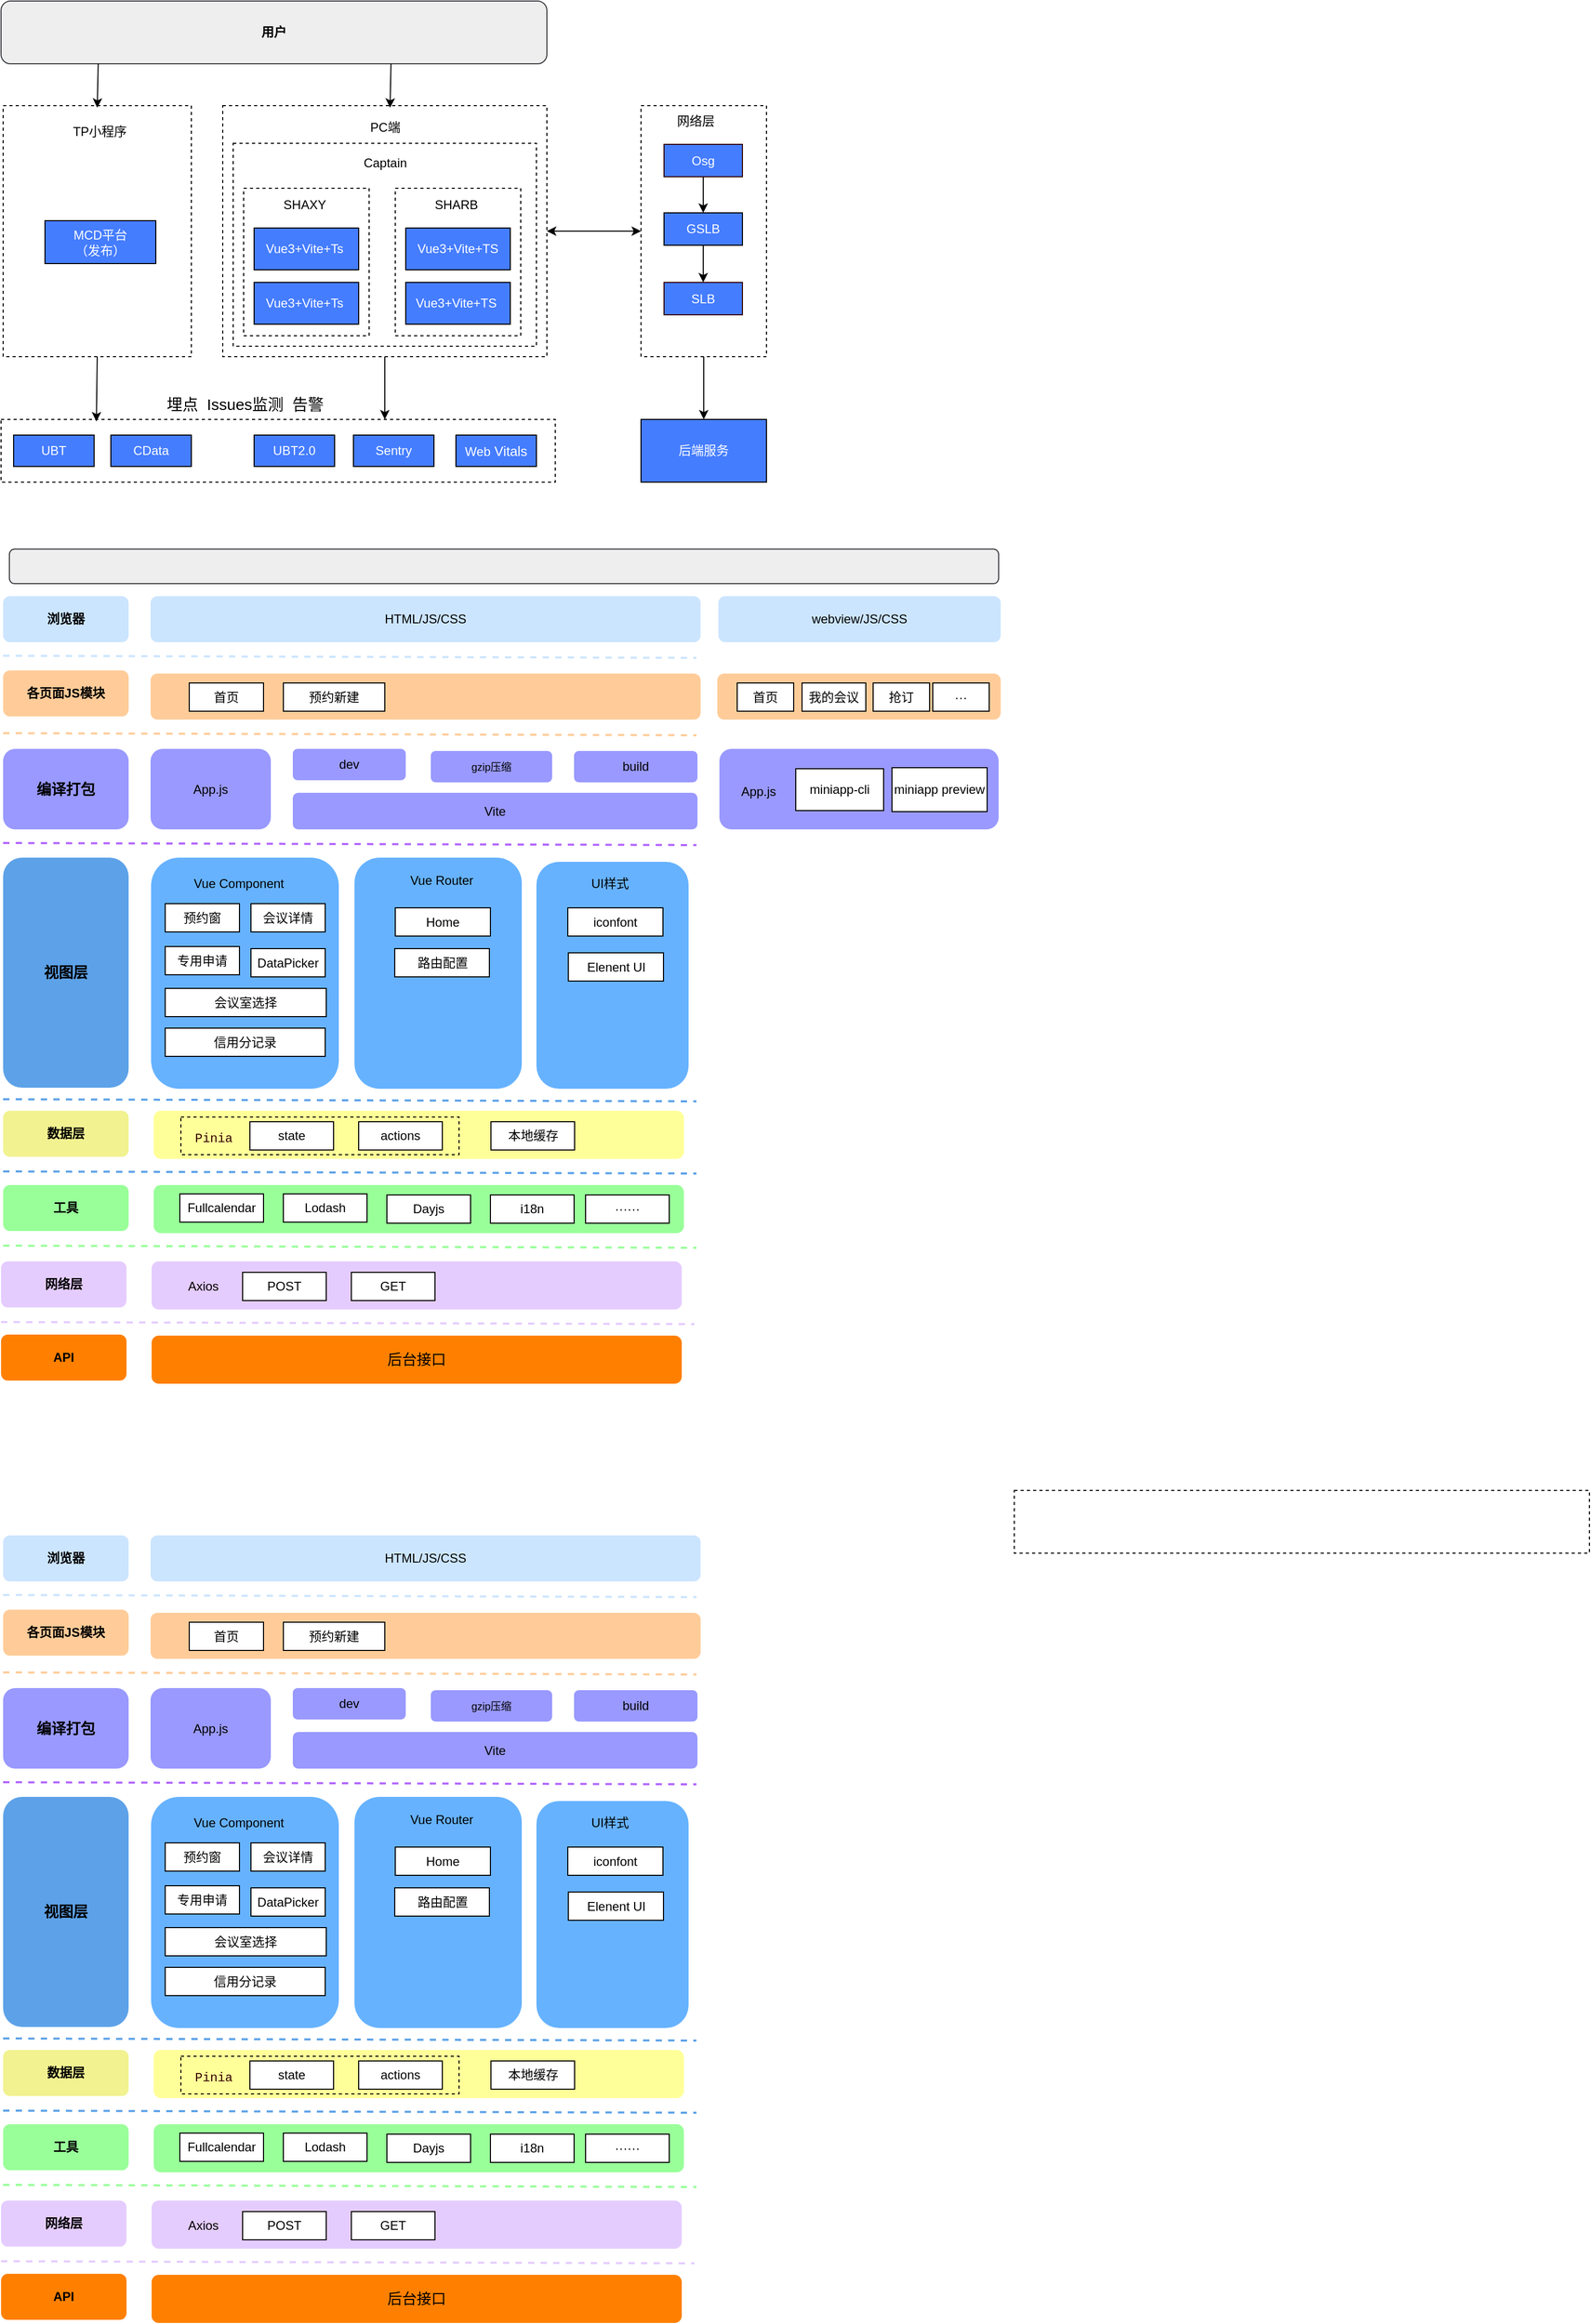<mxfile version="21.3.0" type="github">
  <diagram name="第 1 页" id="gq8h_cBBCiNNF4cJcSeH">
    <mxGraphModel dx="1434" dy="764" grid="0" gridSize="10" guides="1" tooltips="1" connect="1" arrows="1" fold="1" page="0" pageScale="1" pageWidth="827" pageHeight="1169" math="0" shadow="0">
      <root>
        <mxCell id="0" />
        <mxCell id="1" parent="0" />
        <mxCell id="OmRrMjrnmRp5qa38ffQs-14" value="" style="rounded=1;whiteSpace=wrap;html=1;fillColor=#E5CCFF;strokeColor=none;fontStyle=1;fontSize=14;" vertex="1" parent="1">
          <mxGeometry x="225" y="1271" width="507" height="46" as="geometry" />
        </mxCell>
        <mxCell id="z_tKccCH5HloPEAsQqPN-89" value="" style="rounded=1;whiteSpace=wrap;html=1;fillColor=#FFFF99;strokeColor=none;fontStyle=1;fontSize=14;" parent="1" vertex="1">
          <mxGeometry x="227" y="1127" width="507" height="46" as="geometry" />
        </mxCell>
        <mxCell id="OmRrMjrnmRp5qa38ffQs-22" value="" style="rounded=0;whiteSpace=wrap;html=1;fillColor=none;dashed=1;" vertex="1" parent="1">
          <mxGeometry x="253" y="1133" width="266" height="36" as="geometry" />
        </mxCell>
        <mxCell id="z_tKccCH5HloPEAsQqPN-5" value="" style="rounded=0;whiteSpace=wrap;html=1;dashed=1;fillColor=none;" parent="1" vertex="1">
          <mxGeometry x="83" y="166" width="180" height="240" as="geometry" />
        </mxCell>
        <mxCell id="z_tKccCH5HloPEAsQqPN-4" value="&lt;font color=&quot;#ffffff&quot;&gt;MCD平台&lt;br&gt;（发布）&lt;br&gt;&lt;/font&gt;" style="rounded=0;whiteSpace=wrap;html=1;fillColor=#457DFF;" parent="1" vertex="1">
          <mxGeometry x="123" y="276" width="106" height="41" as="geometry" />
        </mxCell>
        <mxCell id="z_tKccCH5HloPEAsQqPN-6" value="TP小程序" style="text;html=1;align=center;verticalAlign=middle;resizable=0;points=[];autosize=1;strokeColor=none;fillColor=none;" parent="1" vertex="1">
          <mxGeometry x="134.5" y="176" width="80" height="30" as="geometry" />
        </mxCell>
        <mxCell id="z_tKccCH5HloPEAsQqPN-7" value="" style="rounded=0;whiteSpace=wrap;html=1;dashed=1;fillColor=none;" parent="1" vertex="1">
          <mxGeometry x="293" y="166" width="310" height="240" as="geometry" />
        </mxCell>
        <mxCell id="z_tKccCH5HloPEAsQqPN-9" value="PC端" style="text;html=1;align=center;verticalAlign=middle;resizable=0;points=[];autosize=1;strokeColor=none;fillColor=none;" parent="1" vertex="1">
          <mxGeometry x="418" y="172" width="60" height="30" as="geometry" />
        </mxCell>
        <mxCell id="z_tKccCH5HloPEAsQqPN-10" value="" style="rounded=0;whiteSpace=wrap;html=1;fillColor=none;dashed=1;" parent="1" vertex="1">
          <mxGeometry x="303" y="202" width="290" height="194" as="geometry" />
        </mxCell>
        <mxCell id="z_tKccCH5HloPEAsQqPN-11" value="Captain" style="text;html=1;align=center;verticalAlign=middle;resizable=0;points=[];autosize=1;strokeColor=none;fillColor=none;" parent="1" vertex="1">
          <mxGeometry x="413" y="206" width="70" height="30" as="geometry" />
        </mxCell>
        <mxCell id="z_tKccCH5HloPEAsQqPN-12" value="" style="whiteSpace=wrap;html=1;dashed=1;fillColor=none;" parent="1" vertex="1">
          <mxGeometry x="313" y="245" width="120" height="141" as="geometry" />
        </mxCell>
        <mxCell id="z_tKccCH5HloPEAsQqPN-13" value="SHAXY" style="text;html=1;align=center;verticalAlign=middle;resizable=0;points=[];autosize=1;strokeColor=none;fillColor=none;" parent="1" vertex="1">
          <mxGeometry x="336" y="246" width="70" height="30" as="geometry" />
        </mxCell>
        <mxCell id="z_tKccCH5HloPEAsQqPN-15" value="&lt;font color=&quot;#ffffff&quot;&gt;Vue3+Vite+Ts&amp;nbsp;&lt;/font&gt;" style="rounded=0;whiteSpace=wrap;html=1;fillColor=#457DFF;" parent="1" vertex="1">
          <mxGeometry x="323" y="283" width="100" height="40" as="geometry" />
        </mxCell>
        <mxCell id="z_tKccCH5HloPEAsQqPN-16" value="&lt;font color=&quot;#ffffff&quot;&gt;Vue3+Vite+Ts&amp;nbsp;&lt;/font&gt;" style="rounded=0;whiteSpace=wrap;html=1;fillColor=#457DFF;" parent="1" vertex="1">
          <mxGeometry x="323" y="335" width="100" height="40" as="geometry" />
        </mxCell>
        <mxCell id="z_tKccCH5HloPEAsQqPN-17" value="" style="whiteSpace=wrap;html=1;dashed=1;fillColor=none;" parent="1" vertex="1">
          <mxGeometry x="458" y="245" width="120" height="141" as="geometry" />
        </mxCell>
        <mxCell id="z_tKccCH5HloPEAsQqPN-18" value="SHARB" style="text;html=1;align=center;verticalAlign=middle;resizable=0;points=[];autosize=1;strokeColor=none;fillColor=none;" parent="1" vertex="1">
          <mxGeometry x="481" y="246" width="70" height="30" as="geometry" />
        </mxCell>
        <mxCell id="z_tKccCH5HloPEAsQqPN-19" value="&lt;font color=&quot;#ffffff&quot;&gt;Vue3+Vite+TS&lt;/font&gt;" style="rounded=0;whiteSpace=wrap;html=1;fillColor=#457DFF;" parent="1" vertex="1">
          <mxGeometry x="468" y="283" width="100" height="40" as="geometry" />
        </mxCell>
        <mxCell id="z_tKccCH5HloPEAsQqPN-20" value="&lt;font color=&quot;#ffffff&quot;&gt;Vue3+Vite+TS&amp;nbsp;&lt;/font&gt;" style="rounded=0;whiteSpace=wrap;html=1;fillColor=#457DFF;" parent="1" vertex="1">
          <mxGeometry x="468" y="335" width="100" height="40" as="geometry" />
        </mxCell>
        <mxCell id="z_tKccCH5HloPEAsQqPN-25" value="" style="rounded=0;whiteSpace=wrap;html=1;dashed=1;" parent="1" vertex="1">
          <mxGeometry x="1050" y="1490" width="550" height="60" as="geometry" />
        </mxCell>
        <mxCell id="z_tKccCH5HloPEAsQqPN-26" value="" style="endArrow=classic;html=1;rounded=0;exitX=0.5;exitY=1;exitDx=0;exitDy=0;entryX=0.172;entryY=0.033;entryDx=0;entryDy=0;entryPerimeter=0;" parent="1" source="z_tKccCH5HloPEAsQqPN-5" target="z_tKccCH5HloPEAsQqPN-27" edge="1">
          <mxGeometry width="50" height="50" relative="1" as="geometry">
            <mxPoint x="283" y="276" as="sourcePoint" />
            <mxPoint x="143" y="486" as="targetPoint" />
          </mxGeometry>
        </mxCell>
        <mxCell id="z_tKccCH5HloPEAsQqPN-27" value="" style="rounded=0;whiteSpace=wrap;html=1;fillColor=none;dashed=1;" parent="1" vertex="1">
          <mxGeometry x="81" y="466" width="530" height="60" as="geometry" />
        </mxCell>
        <mxCell id="z_tKccCH5HloPEAsQqPN-28" value="" style="endArrow=classic;html=1;rounded=0;exitX=0.5;exitY=1;exitDx=0;exitDy=0;" parent="1" source="z_tKccCH5HloPEAsQqPN-7" target="z_tKccCH5HloPEAsQqPN-27" edge="1">
          <mxGeometry width="50" height="50" relative="1" as="geometry">
            <mxPoint x="143" y="336" as="sourcePoint" />
            <mxPoint x="144" y="466" as="targetPoint" />
            <Array as="points">
              <mxPoint x="448" y="466" />
            </Array>
          </mxGeometry>
        </mxCell>
        <mxCell id="z_tKccCH5HloPEAsQqPN-29" value="埋点&amp;nbsp; Issues监测&amp;nbsp; 告警" style="text;html=1;align=center;verticalAlign=middle;resizable=0;points=[];autosize=1;strokeColor=none;fillColor=none;fontSize=15;" parent="1" vertex="1">
          <mxGeometry x="229" y="436" width="170" height="30" as="geometry" />
        </mxCell>
        <mxCell id="z_tKccCH5HloPEAsQqPN-30" value="UBT" style="rounded=0;whiteSpace=wrap;html=1;fillColor=#457DFF;fontColor=#FFFFFF;" parent="1" vertex="1">
          <mxGeometry x="93" y="481" width="77" height="30" as="geometry" />
        </mxCell>
        <mxCell id="z_tKccCH5HloPEAsQqPN-31" value="CData" style="rounded=0;whiteSpace=wrap;html=1;fillColor=#457DFF;fontColor=#FFFFFF;" parent="1" vertex="1">
          <mxGeometry x="186" y="481" width="77" height="30" as="geometry" />
        </mxCell>
        <mxCell id="z_tKccCH5HloPEAsQqPN-32" value="UBT2.0" style="rounded=0;whiteSpace=wrap;html=1;fillColor=#457DFF;fontColor=#FFFFFF;" parent="1" vertex="1">
          <mxGeometry x="323" y="481" width="77" height="30" as="geometry" />
        </mxCell>
        <mxCell id="z_tKccCH5HloPEAsQqPN-33" value="Sentry" style="rounded=0;whiteSpace=wrap;html=1;fillColor=#457DFF;fontColor=#FFFFFF;" parent="1" vertex="1">
          <mxGeometry x="418" y="481" width="77" height="30" as="geometry" />
        </mxCell>
        <mxCell id="z_tKccCH5HloPEAsQqPN-34" value="Web&lt;span style=&quot;font-family: Arial, sans-serif; font-size: 13px; text-align: start;&quot;&gt;&amp;nbsp;Vitals&lt;/span&gt;" style="rounded=0;whiteSpace=wrap;html=1;fillColor=#457DFF;fontColor=#FFFFFF;" parent="1" vertex="1">
          <mxGeometry x="516" y="481" width="77" height="30" as="geometry" />
        </mxCell>
        <mxCell id="z_tKccCH5HloPEAsQqPN-48" value="" style="edgeStyle=orthogonalEdgeStyle;rounded=0;orthogonalLoop=1;jettySize=auto;html=1;" parent="1" source="z_tKccCH5HloPEAsQqPN-35" target="z_tKccCH5HloPEAsQqPN-47" edge="1">
          <mxGeometry relative="1" as="geometry" />
        </mxCell>
        <mxCell id="z_tKccCH5HloPEAsQqPN-35" value="" style="rounded=0;whiteSpace=wrap;html=1;dashed=1;fillColor=none;" parent="1" vertex="1">
          <mxGeometry x="693" y="166" width="120" height="240" as="geometry" />
        </mxCell>
        <mxCell id="z_tKccCH5HloPEAsQqPN-36" value="网络层" style="text;html=1;align=center;verticalAlign=middle;resizable=0;points=[];autosize=1;strokeColor=none;fillColor=none;" parent="1" vertex="1">
          <mxGeometry x="710" y="166" width="70" height="30" as="geometry" />
        </mxCell>
        <mxCell id="z_tKccCH5HloPEAsQqPN-40" value="" style="edgeStyle=orthogonalEdgeStyle;rounded=0;orthogonalLoop=1;jettySize=auto;html=1;" parent="1" source="z_tKccCH5HloPEAsQqPN-38" target="z_tKccCH5HloPEAsQqPN-39" edge="1">
          <mxGeometry relative="1" as="geometry" />
        </mxCell>
        <mxCell id="z_tKccCH5HloPEAsQqPN-38" value="&lt;font color=&quot;#ffffff&quot;&gt;Osg&lt;/font&gt;" style="rounded=0;whiteSpace=wrap;html=1;strokeColor=#330000;fillColor=#457DFF;" parent="1" vertex="1">
          <mxGeometry x="715" y="203" width="75" height="31" as="geometry" />
        </mxCell>
        <mxCell id="z_tKccCH5HloPEAsQqPN-42" value="" style="edgeStyle=orthogonalEdgeStyle;rounded=0;orthogonalLoop=1;jettySize=auto;html=1;" parent="1" source="z_tKccCH5HloPEAsQqPN-39" target="z_tKccCH5HloPEAsQqPN-41" edge="1">
          <mxGeometry relative="1" as="geometry" />
        </mxCell>
        <mxCell id="z_tKccCH5HloPEAsQqPN-39" value="&lt;font color=&quot;#ffffff&quot;&gt;GSLB&lt;/font&gt;" style="whiteSpace=wrap;html=1;rounded=0;fillColor=#457DFF;" parent="1" vertex="1">
          <mxGeometry x="715" y="268.5" width="75" height="31" as="geometry" />
        </mxCell>
        <mxCell id="z_tKccCH5HloPEAsQqPN-41" value="SLB" style="whiteSpace=wrap;html=1;rounded=0;fillColor=#457DFF;strokeColor=#330000;fontColor=#FFFFFF;" parent="1" vertex="1">
          <mxGeometry x="715" y="335" width="75" height="31" as="geometry" />
        </mxCell>
        <mxCell id="z_tKccCH5HloPEAsQqPN-46" value="" style="endArrow=classic;startArrow=classic;html=1;rounded=0;entryX=0;entryY=0.5;entryDx=0;entryDy=0;exitX=1;exitY=0.5;exitDx=0;exitDy=0;" parent="1" source="z_tKccCH5HloPEAsQqPN-7" target="z_tKccCH5HloPEAsQqPN-35" edge="1">
          <mxGeometry width="50" height="50" relative="1" as="geometry">
            <mxPoint x="643" y="276" as="sourcePoint" />
            <mxPoint x="693" y="226" as="targetPoint" />
          </mxGeometry>
        </mxCell>
        <mxCell id="z_tKccCH5HloPEAsQqPN-47" value="&lt;font color=&quot;#ffffff&quot;&gt;后端服务&lt;/font&gt;" style="rounded=0;whiteSpace=wrap;html=1;fillColor=#457DFF;" parent="1" vertex="1">
          <mxGeometry x="693" y="466" width="120" height="60" as="geometry" />
        </mxCell>
        <mxCell id="z_tKccCH5HloPEAsQqPN-49" value="&lt;b&gt;用户&lt;/b&gt;" style="rounded=1;whiteSpace=wrap;html=1;fillColor=#eeeeee;strokeColor=#36393d;" parent="1" vertex="1">
          <mxGeometry x="81" y="66" width="522" height="60" as="geometry" />
        </mxCell>
        <mxCell id="z_tKccCH5HloPEAsQqPN-50" value="" style="endArrow=classic;html=1;rounded=0;entryX=0.5;entryY=0;entryDx=0;entryDy=0;exitX=0.178;exitY=0.967;exitDx=0;exitDy=0;exitPerimeter=0;" parent="1" edge="1">
          <mxGeometry width="50" height="50" relative="1" as="geometry">
            <mxPoint x="173.916" y="126.02" as="sourcePoint" />
            <mxPoint x="173" y="168" as="targetPoint" />
          </mxGeometry>
        </mxCell>
        <mxCell id="z_tKccCH5HloPEAsQqPN-52" value="" style="endArrow=classic;html=1;rounded=0;entryX=0.5;entryY=0;entryDx=0;entryDy=0;exitX=0.178;exitY=0.967;exitDx=0;exitDy=0;exitPerimeter=0;" parent="1" edge="1">
          <mxGeometry width="50" height="50" relative="1" as="geometry">
            <mxPoint x="453.916" y="126.02" as="sourcePoint" />
            <mxPoint x="453" y="168" as="targetPoint" />
          </mxGeometry>
        </mxCell>
        <mxCell id="z_tKccCH5HloPEAsQqPN-53" value="浏览器" style="rounded=1;whiteSpace=wrap;html=1;fillColor=#cce5ff;strokeColor=none;fontStyle=1" parent="1" vertex="1">
          <mxGeometry x="83" y="635" width="120" height="44" as="geometry" />
        </mxCell>
        <mxCell id="z_tKccCH5HloPEAsQqPN-54" value="HTML/JS/CSS" style="rounded=1;whiteSpace=wrap;html=1;fillColor=#cce5ff;strokeColor=none;" parent="1" vertex="1">
          <mxGeometry x="224" y="635" width="526" height="44" as="geometry" />
        </mxCell>
        <mxCell id="z_tKccCH5HloPEAsQqPN-55" value="" style="endArrow=none;dashed=1;html=1;rounded=0;fillColor=#cce5ff;strokeColor=#cce5ff;strokeWidth=2;" parent="1" edge="1">
          <mxGeometry width="50" height="50" relative="1" as="geometry">
            <mxPoint x="83" y="692" as="sourcePoint" />
            <mxPoint x="746" y="694" as="targetPoint" />
          </mxGeometry>
        </mxCell>
        <mxCell id="z_tKccCH5HloPEAsQqPN-57" value="各页面JS模块" style="rounded=1;whiteSpace=wrap;html=1;fillColor=#ffcc99;strokeColor=none;fontStyle=1" parent="1" vertex="1">
          <mxGeometry x="83" y="706" width="120" height="44" as="geometry" />
        </mxCell>
        <mxCell id="z_tKccCH5HloPEAsQqPN-58" value="" style="rounded=1;whiteSpace=wrap;html=1;fillColor=#ffcc99;strokeColor=none;" parent="1" vertex="1">
          <mxGeometry x="224" y="709" width="526" height="44" as="geometry" />
        </mxCell>
        <mxCell id="z_tKccCH5HloPEAsQqPN-59" value="首页" style="rounded=0;whiteSpace=wrap;html=1;" parent="1" vertex="1">
          <mxGeometry x="261" y="718" width="71" height="27" as="geometry" />
        </mxCell>
        <mxCell id="z_tKccCH5HloPEAsQqPN-60" value="预约新建" style="rounded=0;whiteSpace=wrap;html=1;" parent="1" vertex="1">
          <mxGeometry x="351" y="718" width="97" height="27" as="geometry" />
        </mxCell>
        <mxCell id="z_tKccCH5HloPEAsQqPN-61" value="" style="endArrow=none;dashed=1;html=1;rounded=0;fillColor=#cce5ff;strokeColor=#ffcc99;strokeWidth=2;" parent="1" edge="1">
          <mxGeometry width="50" height="50" relative="1" as="geometry">
            <mxPoint x="83" y="766" as="sourcePoint" />
            <mxPoint x="746" y="768" as="targetPoint" />
          </mxGeometry>
        </mxCell>
        <mxCell id="z_tKccCH5HloPEAsQqPN-63" value="编译打包" style="rounded=1;whiteSpace=wrap;html=1;fillColor=#9999FF;strokeColor=none;fontStyle=1;fontSize=14;" parent="1" vertex="1">
          <mxGeometry x="83" y="781" width="120" height="77" as="geometry" />
        </mxCell>
        <mxCell id="z_tKccCH5HloPEAsQqPN-64" value="App.js" style="rounded=1;whiteSpace=wrap;html=1;fillColor=#9999FF;strokeColor=none;fontStyle=0" parent="1" vertex="1">
          <mxGeometry x="224" y="781" width="115" height="77" as="geometry" />
        </mxCell>
        <mxCell id="z_tKccCH5HloPEAsQqPN-65" value="dev" style="rounded=1;whiteSpace=wrap;html=1;fillColor=#9999FF;strokeColor=none;fontStyle=0" parent="1" vertex="1">
          <mxGeometry x="360" y="781" width="108" height="30" as="geometry" />
        </mxCell>
        <mxCell id="z_tKccCH5HloPEAsQqPN-66" value="build" style="rounded=1;whiteSpace=wrap;html=1;fillColor=#9999FF;strokeColor=none;fontStyle=0" parent="1" vertex="1">
          <mxGeometry x="629" y="783" width="118" height="30" as="geometry" />
        </mxCell>
        <mxCell id="z_tKccCH5HloPEAsQqPN-67" value="Vite" style="rounded=1;whiteSpace=wrap;html=1;fillColor=#9999FF;strokeColor=none;fontStyle=0" parent="1" vertex="1">
          <mxGeometry x="360" y="823" width="387" height="35" as="geometry" />
        </mxCell>
        <mxCell id="z_tKccCH5HloPEAsQqPN-68" value="&lt;font size=&quot;1&quot;&gt;gzip压缩&lt;br&gt;&lt;/font&gt;" style="rounded=1;whiteSpace=wrap;html=1;fillColor=#9999FF;strokeColor=none;fontStyle=0" parent="1" vertex="1">
          <mxGeometry x="492" y="783" width="116" height="30" as="geometry" />
        </mxCell>
        <mxCell id="z_tKccCH5HloPEAsQqPN-69" value="" style="endArrow=none;dashed=1;html=1;rounded=0;fillColor=#cce5ff;strokeColor=#B266FF;strokeWidth=2;" parent="1" edge="1">
          <mxGeometry width="50" height="50" relative="1" as="geometry">
            <mxPoint x="83" y="871" as="sourcePoint" />
            <mxPoint x="746" y="873" as="targetPoint" />
          </mxGeometry>
        </mxCell>
        <mxCell id="z_tKccCH5HloPEAsQqPN-70" value="视图层" style="rounded=1;whiteSpace=wrap;html=1;fillColor=#5DA2E8;strokeColor=none;fontStyle=1;fontSize=14;" parent="1" vertex="1">
          <mxGeometry x="83" y="885" width="120" height="220" as="geometry" />
        </mxCell>
        <mxCell id="z_tKccCH5HloPEAsQqPN-71" value="" style="rounded=1;whiteSpace=wrap;html=1;fillColor=#66B2FF;strokeColor=none;fontStyle=1;fontSize=14;" parent="1" vertex="1">
          <mxGeometry x="224.5" y="885" width="179.5" height="221" as="geometry" />
        </mxCell>
        <mxCell id="z_tKccCH5HloPEAsQqPN-72" value="Vue Component" style="text;html=1;align=center;verticalAlign=middle;resizable=0;points=[];autosize=1;strokeColor=none;fillColor=none;" parent="1" vertex="1">
          <mxGeometry x="248" y="895" width="119" height="29" as="geometry" />
        </mxCell>
        <mxCell id="z_tKccCH5HloPEAsQqPN-74" value="DataPicker" style="rounded=0;whiteSpace=wrap;html=1;" parent="1" vertex="1">
          <mxGeometry x="320" y="972" width="71" height="27" as="geometry" />
        </mxCell>
        <mxCell id="z_tKccCH5HloPEAsQqPN-75" value="预约窗" style="rounded=0;whiteSpace=wrap;html=1;" parent="1" vertex="1">
          <mxGeometry x="238" y="929" width="71" height="27" as="geometry" />
        </mxCell>
        <mxCell id="z_tKccCH5HloPEAsQqPN-76" value="专用申请" style="rounded=0;whiteSpace=wrap;html=1;" parent="1" vertex="1">
          <mxGeometry x="238" y="970" width="71" height="27" as="geometry" />
        </mxCell>
        <mxCell id="z_tKccCH5HloPEAsQqPN-77" value="会议详情" style="rounded=0;whiteSpace=wrap;html=1;" parent="1" vertex="1">
          <mxGeometry x="320" y="929" width="71" height="27" as="geometry" />
        </mxCell>
        <mxCell id="z_tKccCH5HloPEAsQqPN-78" value="会议室选择" style="rounded=0;whiteSpace=wrap;html=1;" parent="1" vertex="1">
          <mxGeometry x="238" y="1010" width="154" height="27" as="geometry" />
        </mxCell>
        <mxCell id="z_tKccCH5HloPEAsQqPN-79" value="信用分记录" style="rounded=0;whiteSpace=wrap;html=1;" parent="1" vertex="1">
          <mxGeometry x="238" y="1048" width="153" height="27" as="geometry" />
        </mxCell>
        <mxCell id="z_tKccCH5HloPEAsQqPN-80" value="" style="rounded=1;whiteSpace=wrap;html=1;fillColor=#66B2FF;strokeColor=none;fontStyle=1;fontSize=14;" parent="1" vertex="1">
          <mxGeometry x="593" y="889" width="145.5" height="217" as="geometry" />
        </mxCell>
        <mxCell id="z_tKccCH5HloPEAsQqPN-81" value="UI样式" style="text;html=1;align=center;verticalAlign=middle;resizable=0;points=[];autosize=1;strokeColor=none;fillColor=none;" parent="1" vertex="1">
          <mxGeometry x="633" y="895" width="60" height="29" as="geometry" />
        </mxCell>
        <mxCell id="z_tKccCH5HloPEAsQqPN-82" value="iconfont" style="rounded=0;whiteSpace=wrap;html=1;" parent="1" vertex="1">
          <mxGeometry x="623" y="933" width="91" height="27" as="geometry" />
        </mxCell>
        <mxCell id="z_tKccCH5HloPEAsQqPN-83" value="Elenent UI" style="rounded=0;whiteSpace=wrap;html=1;" parent="1" vertex="1">
          <mxGeometry x="623.5" y="976" width="91" height="27" as="geometry" />
        </mxCell>
        <mxCell id="z_tKccCH5HloPEAsQqPN-84" value="" style="rounded=1;whiteSpace=wrap;html=1;fillColor=#66B2FF;strokeColor=none;fontStyle=1;fontSize=14;" parent="1" vertex="1">
          <mxGeometry x="419" y="885" width="160" height="221" as="geometry" />
        </mxCell>
        <mxCell id="z_tKccCH5HloPEAsQqPN-85" value="Vue Router" style="text;html=1;align=center;verticalAlign=middle;resizable=0;points=[];autosize=1;strokeColor=none;fillColor=none;" parent="1" vertex="1">
          <mxGeometry x="457.5" y="892" width="88" height="29" as="geometry" />
        </mxCell>
        <mxCell id="z_tKccCH5HloPEAsQqPN-86" value="Home" style="rounded=0;whiteSpace=wrap;html=1;" parent="1" vertex="1">
          <mxGeometry x="458" y="933" width="91" height="27" as="geometry" />
        </mxCell>
        <mxCell id="z_tKccCH5HloPEAsQqPN-88" value="路由配置" style="rounded=0;whiteSpace=wrap;html=1;" parent="1" vertex="1">
          <mxGeometry x="457.5" y="972" width="90.5" height="27" as="geometry" />
        </mxCell>
        <mxCell id="z_tKccCH5HloPEAsQqPN-90" value="&lt;div style=&quot;font-family: Consolas, &amp;quot;Courier New&amp;quot;, monospace; font-size: 12px; line-height: 24px;&quot;&gt;Pinia&lt;/div&gt;" style="text;html=1;align=center;verticalAlign=middle;resizable=0;points=[];autosize=1;strokeColor=none;fillColor=none;labelBackgroundColor=none;fontColor=#330000;" parent="1" vertex="1">
          <mxGeometry x="255" y="1135" width="57" height="36" as="geometry" />
        </mxCell>
        <mxCell id="z_tKccCH5HloPEAsQqPN-91" value="state" style="rounded=0;whiteSpace=wrap;html=1;" parent="1" vertex="1">
          <mxGeometry x="319" y="1137.5" width="80" height="27" as="geometry" />
        </mxCell>
        <mxCell id="z_tKccCH5HloPEAsQqPN-92" value="actions" style="rounded=0;whiteSpace=wrap;html=1;strokeColor=default;" parent="1" vertex="1">
          <mxGeometry x="423" y="1137.5" width="80" height="27" as="geometry" />
        </mxCell>
        <mxCell id="z_tKccCH5HloPEAsQqPN-93" value="本地缓存" style="rounded=0;whiteSpace=wrap;html=1;" parent="1" vertex="1">
          <mxGeometry x="549.5" y="1137.5" width="80" height="27" as="geometry" />
        </mxCell>
        <mxCell id="z_tKccCH5HloPEAsQqPN-96" value="" style="endArrow=none;dashed=1;html=1;rounded=0;fillColor=#cce5ff;strokeColor=#5DA2E8;strokeWidth=2;" parent="1" edge="1">
          <mxGeometry width="50" height="50" relative="1" as="geometry">
            <mxPoint x="83" y="1116" as="sourcePoint" />
            <mxPoint x="746" y="1118" as="targetPoint" />
          </mxGeometry>
        </mxCell>
        <mxCell id="OmRrMjrnmRp5qa38ffQs-2" value="数据层" style="rounded=1;whiteSpace=wrap;html=1;fillColor=#F2F291;strokeColor=none;fontStyle=1" vertex="1" parent="1">
          <mxGeometry x="83" y="1127" width="120" height="44" as="geometry" />
        </mxCell>
        <mxCell id="OmRrMjrnmRp5qa38ffQs-3" value="" style="endArrow=none;dashed=1;html=1;rounded=0;fillColor=#cce5ff;strokeColor=#5DA2E8;strokeWidth=2;" edge="1" parent="1">
          <mxGeometry width="50" height="50" relative="1" as="geometry">
            <mxPoint x="83" y="1185" as="sourcePoint" />
            <mxPoint x="746" y="1187" as="targetPoint" />
          </mxGeometry>
        </mxCell>
        <mxCell id="OmRrMjrnmRp5qa38ffQs-4" value="" style="rounded=1;whiteSpace=wrap;html=1;fillColor=#99FF99;strokeColor=none;fontStyle=1;fontSize=14;" vertex="1" parent="1">
          <mxGeometry x="227" y="1198" width="507" height="46" as="geometry" />
        </mxCell>
        <mxCell id="OmRrMjrnmRp5qa38ffQs-6" value="Fullcalendar" style="rounded=0;whiteSpace=wrap;html=1;" vertex="1" parent="1">
          <mxGeometry x="252" y="1206.5" width="80" height="27" as="geometry" />
        </mxCell>
        <mxCell id="OmRrMjrnmRp5qa38ffQs-7" value="Lodash" style="rounded=0;whiteSpace=wrap;html=1;strokeColor=default;" vertex="1" parent="1">
          <mxGeometry x="351" y="1206.5" width="80" height="27" as="geometry" />
        </mxCell>
        <mxCell id="OmRrMjrnmRp5qa38ffQs-8" value="Dayjs" style="rounded=0;whiteSpace=wrap;html=1;" vertex="1" parent="1">
          <mxGeometry x="450" y="1207.5" width="80" height="27" as="geometry" />
        </mxCell>
        <mxCell id="OmRrMjrnmRp5qa38ffQs-9" value="工具" style="rounded=1;whiteSpace=wrap;html=1;fillColor=#99FF99;strokeColor=none;fontStyle=1" vertex="1" parent="1">
          <mxGeometry x="83" y="1198" width="120" height="44" as="geometry" />
        </mxCell>
        <mxCell id="OmRrMjrnmRp5qa38ffQs-10" value="" style="endArrow=none;dashed=1;html=1;rounded=0;fillColor=#cce5ff;strokeColor=#99FF99;strokeWidth=2;" edge="1" parent="1">
          <mxGeometry width="50" height="50" relative="1" as="geometry">
            <mxPoint x="83" y="1256" as="sourcePoint" />
            <mxPoint x="746" y="1258" as="targetPoint" />
          </mxGeometry>
        </mxCell>
        <mxCell id="OmRrMjrnmRp5qa38ffQs-11" value="i18n" style="rounded=0;whiteSpace=wrap;html=1;" vertex="1" parent="1">
          <mxGeometry x="549" y="1207.5" width="80" height="27" as="geometry" />
        </mxCell>
        <mxCell id="OmRrMjrnmRp5qa38ffQs-12" value="······" style="rounded=0;whiteSpace=wrap;html=1;" vertex="1" parent="1">
          <mxGeometry x="640" y="1207.5" width="80" height="27" as="geometry" />
        </mxCell>
        <mxCell id="OmRrMjrnmRp5qa38ffQs-16" value="POST" style="rounded=0;whiteSpace=wrap;html=1;strokeColor=default;" vertex="1" parent="1">
          <mxGeometry x="312" y="1281.5" width="80" height="27" as="geometry" />
        </mxCell>
        <mxCell id="OmRrMjrnmRp5qa38ffQs-17" value="GET" style="rounded=0;whiteSpace=wrap;html=1;" vertex="1" parent="1">
          <mxGeometry x="416" y="1281.5" width="80" height="27" as="geometry" />
        </mxCell>
        <mxCell id="OmRrMjrnmRp5qa38ffQs-18" value="网络层" style="rounded=1;whiteSpace=wrap;html=1;fillColor=#E5CCFF;strokeColor=none;fontStyle=1" vertex="1" parent="1">
          <mxGeometry x="81" y="1271" width="120" height="44" as="geometry" />
        </mxCell>
        <mxCell id="OmRrMjrnmRp5qa38ffQs-19" value="" style="endArrow=none;dashed=1;html=1;rounded=0;fillColor=#cce5ff;strokeColor=#E5CCFF;strokeWidth=2;" edge="1" parent="1">
          <mxGeometry width="50" height="50" relative="1" as="geometry">
            <mxPoint x="81" y="1329" as="sourcePoint" />
            <mxPoint x="744" y="1331" as="targetPoint" />
          </mxGeometry>
        </mxCell>
        <mxCell id="OmRrMjrnmRp5qa38ffQs-23" value="Axios" style="text;html=1;align=center;verticalAlign=middle;resizable=0;points=[];autosize=1;strokeColor=none;fillColor=none;" vertex="1" parent="1">
          <mxGeometry x="248" y="1280.5" width="52" height="29" as="geometry" />
        </mxCell>
        <mxCell id="OmRrMjrnmRp5qa38ffQs-25" value="API" style="rounded=1;whiteSpace=wrap;html=1;fillColor=#FF8000;strokeColor=none;fontStyle=1" vertex="1" parent="1">
          <mxGeometry x="81" y="1341" width="120" height="44" as="geometry" />
        </mxCell>
        <mxCell id="OmRrMjrnmRp5qa38ffQs-26" value="后台接口" style="rounded=1;whiteSpace=wrap;html=1;fillColor=#FF8000;strokeColor=none;fontStyle=0;fontSize=14;" vertex="1" parent="1">
          <mxGeometry x="225" y="1342" width="507" height="46" as="geometry" />
        </mxCell>
        <mxCell id="OmRrMjrnmRp5qa38ffQs-27" value="" style="rounded=1;whiteSpace=wrap;html=1;fillColor=#eeeeee;strokeColor=#36393d;" vertex="1" parent="1">
          <mxGeometry x="89" y="590" width="946" height="33" as="geometry" />
        </mxCell>
        <mxCell id="OmRrMjrnmRp5qa38ffQs-28" value="webview/JS/CSS" style="rounded=1;whiteSpace=wrap;html=1;fillColor=#cce5ff;strokeColor=none;" vertex="1" parent="1">
          <mxGeometry x="767" y="635" width="270" height="44" as="geometry" />
        </mxCell>
        <mxCell id="OmRrMjrnmRp5qa38ffQs-29" value="" style="rounded=1;whiteSpace=wrap;html=1;fillColor=#ffcc99;strokeColor=none;" vertex="1" parent="1">
          <mxGeometry x="766" y="709" width="271" height="44" as="geometry" />
        </mxCell>
        <mxCell id="OmRrMjrnmRp5qa38ffQs-30" value="首页" style="rounded=0;whiteSpace=wrap;html=1;" vertex="1" parent="1">
          <mxGeometry x="785" y="718" width="54" height="27" as="geometry" />
        </mxCell>
        <mxCell id="OmRrMjrnmRp5qa38ffQs-31" value="我的会议" style="rounded=0;whiteSpace=wrap;html=1;" vertex="1" parent="1">
          <mxGeometry x="847" y="718" width="61" height="27" as="geometry" />
        </mxCell>
        <mxCell id="OmRrMjrnmRp5qa38ffQs-32" value="抢订" style="rounded=0;whiteSpace=wrap;html=1;" vertex="1" parent="1">
          <mxGeometry x="915" y="718" width="54" height="27" as="geometry" />
        </mxCell>
        <mxCell id="OmRrMjrnmRp5qa38ffQs-33" value="" style="rounded=1;whiteSpace=wrap;html=1;fillColor=#E5CCFF;strokeColor=none;fontStyle=1;fontSize=14;" vertex="1" parent="1">
          <mxGeometry x="225" y="2169" width="507" height="46" as="geometry" />
        </mxCell>
        <mxCell id="OmRrMjrnmRp5qa38ffQs-34" value="" style="rounded=1;whiteSpace=wrap;html=1;fillColor=#FFFF99;strokeColor=none;fontStyle=1;fontSize=14;" vertex="1" parent="1">
          <mxGeometry x="227" y="2025" width="507" height="46" as="geometry" />
        </mxCell>
        <mxCell id="OmRrMjrnmRp5qa38ffQs-35" value="" style="rounded=0;whiteSpace=wrap;html=1;fillColor=none;dashed=1;" vertex="1" parent="1">
          <mxGeometry x="253" y="2031" width="266" height="36" as="geometry" />
        </mxCell>
        <mxCell id="OmRrMjrnmRp5qa38ffQs-36" value="浏览器" style="rounded=1;whiteSpace=wrap;html=1;fillColor=#cce5ff;strokeColor=none;fontStyle=1" vertex="1" parent="1">
          <mxGeometry x="83" y="1533" width="120" height="44" as="geometry" />
        </mxCell>
        <mxCell id="OmRrMjrnmRp5qa38ffQs-37" value="HTML/JS/CSS" style="rounded=1;whiteSpace=wrap;html=1;fillColor=#cce5ff;strokeColor=none;" vertex="1" parent="1">
          <mxGeometry x="224" y="1533" width="526" height="44" as="geometry" />
        </mxCell>
        <mxCell id="OmRrMjrnmRp5qa38ffQs-38" value="" style="endArrow=none;dashed=1;html=1;rounded=0;fillColor=#cce5ff;strokeColor=#cce5ff;strokeWidth=2;" edge="1" parent="1">
          <mxGeometry width="50" height="50" relative="1" as="geometry">
            <mxPoint x="83" y="1590" as="sourcePoint" />
            <mxPoint x="746" y="1592" as="targetPoint" />
          </mxGeometry>
        </mxCell>
        <mxCell id="OmRrMjrnmRp5qa38ffQs-39" value="各页面JS模块" style="rounded=1;whiteSpace=wrap;html=1;fillColor=#ffcc99;strokeColor=none;fontStyle=1" vertex="1" parent="1">
          <mxGeometry x="83" y="1604" width="120" height="44" as="geometry" />
        </mxCell>
        <mxCell id="OmRrMjrnmRp5qa38ffQs-40" value="" style="rounded=1;whiteSpace=wrap;html=1;fillColor=#ffcc99;strokeColor=none;" vertex="1" parent="1">
          <mxGeometry x="224" y="1607" width="526" height="44" as="geometry" />
        </mxCell>
        <mxCell id="OmRrMjrnmRp5qa38ffQs-41" value="首页" style="rounded=0;whiteSpace=wrap;html=1;" vertex="1" parent="1">
          <mxGeometry x="261" y="1616" width="71" height="27" as="geometry" />
        </mxCell>
        <mxCell id="OmRrMjrnmRp5qa38ffQs-42" value="预约新建" style="rounded=0;whiteSpace=wrap;html=1;" vertex="1" parent="1">
          <mxGeometry x="351" y="1616" width="97" height="27" as="geometry" />
        </mxCell>
        <mxCell id="OmRrMjrnmRp5qa38ffQs-43" value="" style="endArrow=none;dashed=1;html=1;rounded=0;fillColor=#cce5ff;strokeColor=#ffcc99;strokeWidth=2;" edge="1" parent="1">
          <mxGeometry width="50" height="50" relative="1" as="geometry">
            <mxPoint x="83" y="1664" as="sourcePoint" />
            <mxPoint x="746" y="1666" as="targetPoint" />
          </mxGeometry>
        </mxCell>
        <mxCell id="OmRrMjrnmRp5qa38ffQs-44" value="编译打包" style="rounded=1;whiteSpace=wrap;html=1;fillColor=#9999FF;strokeColor=none;fontStyle=1;fontSize=14;" vertex="1" parent="1">
          <mxGeometry x="83" y="1679" width="120" height="77" as="geometry" />
        </mxCell>
        <mxCell id="OmRrMjrnmRp5qa38ffQs-45" value="App.js" style="rounded=1;whiteSpace=wrap;html=1;fillColor=#9999FF;strokeColor=none;fontStyle=0" vertex="1" parent="1">
          <mxGeometry x="224" y="1679" width="115" height="77" as="geometry" />
        </mxCell>
        <mxCell id="OmRrMjrnmRp5qa38ffQs-46" value="dev" style="rounded=1;whiteSpace=wrap;html=1;fillColor=#9999FF;strokeColor=none;fontStyle=0" vertex="1" parent="1">
          <mxGeometry x="360" y="1679" width="108" height="30" as="geometry" />
        </mxCell>
        <mxCell id="OmRrMjrnmRp5qa38ffQs-47" value="build" style="rounded=1;whiteSpace=wrap;html=1;fillColor=#9999FF;strokeColor=none;fontStyle=0" vertex="1" parent="1">
          <mxGeometry x="629" y="1681" width="118" height="30" as="geometry" />
        </mxCell>
        <mxCell id="OmRrMjrnmRp5qa38ffQs-48" value="Vite" style="rounded=1;whiteSpace=wrap;html=1;fillColor=#9999FF;strokeColor=none;fontStyle=0" vertex="1" parent="1">
          <mxGeometry x="360" y="1721" width="387" height="35" as="geometry" />
        </mxCell>
        <mxCell id="OmRrMjrnmRp5qa38ffQs-49" value="&lt;font size=&quot;1&quot;&gt;gzip压缩&lt;br&gt;&lt;/font&gt;" style="rounded=1;whiteSpace=wrap;html=1;fillColor=#9999FF;strokeColor=none;fontStyle=0" vertex="1" parent="1">
          <mxGeometry x="492" y="1681" width="116" height="30" as="geometry" />
        </mxCell>
        <mxCell id="OmRrMjrnmRp5qa38ffQs-50" value="" style="endArrow=none;dashed=1;html=1;rounded=0;fillColor=#cce5ff;strokeColor=#B266FF;strokeWidth=2;" edge="1" parent="1">
          <mxGeometry width="50" height="50" relative="1" as="geometry">
            <mxPoint x="83" y="1769" as="sourcePoint" />
            <mxPoint x="746" y="1771" as="targetPoint" />
          </mxGeometry>
        </mxCell>
        <mxCell id="OmRrMjrnmRp5qa38ffQs-51" value="视图层" style="rounded=1;whiteSpace=wrap;html=1;fillColor=#5DA2E8;strokeColor=none;fontStyle=1;fontSize=14;" vertex="1" parent="1">
          <mxGeometry x="83" y="1783" width="120" height="220" as="geometry" />
        </mxCell>
        <mxCell id="OmRrMjrnmRp5qa38ffQs-52" value="" style="rounded=1;whiteSpace=wrap;html=1;fillColor=#66B2FF;strokeColor=none;fontStyle=1;fontSize=14;" vertex="1" parent="1">
          <mxGeometry x="224.5" y="1783" width="179.5" height="221" as="geometry" />
        </mxCell>
        <mxCell id="OmRrMjrnmRp5qa38ffQs-53" value="Vue Component" style="text;html=1;align=center;verticalAlign=middle;resizable=0;points=[];autosize=1;strokeColor=none;fillColor=none;" vertex="1" parent="1">
          <mxGeometry x="248" y="1793" width="119" height="29" as="geometry" />
        </mxCell>
        <mxCell id="OmRrMjrnmRp5qa38ffQs-54" value="DataPicker" style="rounded=0;whiteSpace=wrap;html=1;" vertex="1" parent="1">
          <mxGeometry x="320" y="1870" width="71" height="27" as="geometry" />
        </mxCell>
        <mxCell id="OmRrMjrnmRp5qa38ffQs-55" value="预约窗" style="rounded=0;whiteSpace=wrap;html=1;" vertex="1" parent="1">
          <mxGeometry x="238" y="1827" width="71" height="27" as="geometry" />
        </mxCell>
        <mxCell id="OmRrMjrnmRp5qa38ffQs-56" value="专用申请" style="rounded=0;whiteSpace=wrap;html=1;" vertex="1" parent="1">
          <mxGeometry x="238" y="1868" width="71" height="27" as="geometry" />
        </mxCell>
        <mxCell id="OmRrMjrnmRp5qa38ffQs-57" value="会议详情" style="rounded=0;whiteSpace=wrap;html=1;" vertex="1" parent="1">
          <mxGeometry x="320" y="1827" width="71" height="27" as="geometry" />
        </mxCell>
        <mxCell id="OmRrMjrnmRp5qa38ffQs-58" value="会议室选择" style="rounded=0;whiteSpace=wrap;html=1;" vertex="1" parent="1">
          <mxGeometry x="238" y="1908" width="154" height="27" as="geometry" />
        </mxCell>
        <mxCell id="OmRrMjrnmRp5qa38ffQs-59" value="信用分记录" style="rounded=0;whiteSpace=wrap;html=1;" vertex="1" parent="1">
          <mxGeometry x="238" y="1946" width="153" height="27" as="geometry" />
        </mxCell>
        <mxCell id="OmRrMjrnmRp5qa38ffQs-60" value="" style="rounded=1;whiteSpace=wrap;html=1;fillColor=#66B2FF;strokeColor=none;fontStyle=1;fontSize=14;" vertex="1" parent="1">
          <mxGeometry x="593" y="1787" width="145.5" height="217" as="geometry" />
        </mxCell>
        <mxCell id="OmRrMjrnmRp5qa38ffQs-61" value="UI样式" style="text;html=1;align=center;verticalAlign=middle;resizable=0;points=[];autosize=1;strokeColor=none;fillColor=none;" vertex="1" parent="1">
          <mxGeometry x="633" y="1793" width="60" height="29" as="geometry" />
        </mxCell>
        <mxCell id="OmRrMjrnmRp5qa38ffQs-62" value="iconfont" style="rounded=0;whiteSpace=wrap;html=1;" vertex="1" parent="1">
          <mxGeometry x="623" y="1831" width="91" height="27" as="geometry" />
        </mxCell>
        <mxCell id="OmRrMjrnmRp5qa38ffQs-63" value="Elenent UI" style="rounded=0;whiteSpace=wrap;html=1;" vertex="1" parent="1">
          <mxGeometry x="623.5" y="1874" width="91" height="27" as="geometry" />
        </mxCell>
        <mxCell id="OmRrMjrnmRp5qa38ffQs-64" value="" style="rounded=1;whiteSpace=wrap;html=1;fillColor=#66B2FF;strokeColor=none;fontStyle=1;fontSize=14;" vertex="1" parent="1">
          <mxGeometry x="419" y="1783" width="160" height="221" as="geometry" />
        </mxCell>
        <mxCell id="OmRrMjrnmRp5qa38ffQs-65" value="Vue Router" style="text;html=1;align=center;verticalAlign=middle;resizable=0;points=[];autosize=1;strokeColor=none;fillColor=none;" vertex="1" parent="1">
          <mxGeometry x="457.5" y="1790" width="88" height="29" as="geometry" />
        </mxCell>
        <mxCell id="OmRrMjrnmRp5qa38ffQs-66" value="Home" style="rounded=0;whiteSpace=wrap;html=1;" vertex="1" parent="1">
          <mxGeometry x="458" y="1831" width="91" height="27" as="geometry" />
        </mxCell>
        <mxCell id="OmRrMjrnmRp5qa38ffQs-67" value="路由配置" style="rounded=0;whiteSpace=wrap;html=1;" vertex="1" parent="1">
          <mxGeometry x="457.5" y="1870" width="90.5" height="27" as="geometry" />
        </mxCell>
        <mxCell id="OmRrMjrnmRp5qa38ffQs-68" value="&lt;div style=&quot;font-family: Consolas, &amp;quot;Courier New&amp;quot;, monospace; font-size: 12px; line-height: 24px;&quot;&gt;Pinia&lt;/div&gt;" style="text;html=1;align=center;verticalAlign=middle;resizable=0;points=[];autosize=1;strokeColor=none;fillColor=none;labelBackgroundColor=none;fontColor=#330000;" vertex="1" parent="1">
          <mxGeometry x="255" y="2033" width="57" height="36" as="geometry" />
        </mxCell>
        <mxCell id="OmRrMjrnmRp5qa38ffQs-69" value="state" style="rounded=0;whiteSpace=wrap;html=1;" vertex="1" parent="1">
          <mxGeometry x="319" y="2035.5" width="80" height="27" as="geometry" />
        </mxCell>
        <mxCell id="OmRrMjrnmRp5qa38ffQs-70" value="actions" style="rounded=0;whiteSpace=wrap;html=1;strokeColor=default;" vertex="1" parent="1">
          <mxGeometry x="423" y="2035.5" width="80" height="27" as="geometry" />
        </mxCell>
        <mxCell id="OmRrMjrnmRp5qa38ffQs-71" value="本地缓存" style="rounded=0;whiteSpace=wrap;html=1;" vertex="1" parent="1">
          <mxGeometry x="549.5" y="2035.5" width="80" height="27" as="geometry" />
        </mxCell>
        <mxCell id="OmRrMjrnmRp5qa38ffQs-72" value="" style="endArrow=none;dashed=1;html=1;rounded=0;fillColor=#cce5ff;strokeColor=#5DA2E8;strokeWidth=2;" edge="1" parent="1">
          <mxGeometry width="50" height="50" relative="1" as="geometry">
            <mxPoint x="83" y="2014" as="sourcePoint" />
            <mxPoint x="746" y="2016" as="targetPoint" />
          </mxGeometry>
        </mxCell>
        <mxCell id="OmRrMjrnmRp5qa38ffQs-73" value="数据层" style="rounded=1;whiteSpace=wrap;html=1;fillColor=#F2F291;strokeColor=none;fontStyle=1" vertex="1" parent="1">
          <mxGeometry x="83" y="2025" width="120" height="44" as="geometry" />
        </mxCell>
        <mxCell id="OmRrMjrnmRp5qa38ffQs-74" value="" style="endArrow=none;dashed=1;html=1;rounded=0;fillColor=#cce5ff;strokeColor=#5DA2E8;strokeWidth=2;" edge="1" parent="1">
          <mxGeometry width="50" height="50" relative="1" as="geometry">
            <mxPoint x="83" y="2083" as="sourcePoint" />
            <mxPoint x="746" y="2085" as="targetPoint" />
          </mxGeometry>
        </mxCell>
        <mxCell id="OmRrMjrnmRp5qa38ffQs-75" value="" style="rounded=1;whiteSpace=wrap;html=1;fillColor=#99FF99;strokeColor=none;fontStyle=1;fontSize=14;" vertex="1" parent="1">
          <mxGeometry x="227" y="2096" width="507" height="46" as="geometry" />
        </mxCell>
        <mxCell id="OmRrMjrnmRp5qa38ffQs-76" value="Fullcalendar" style="rounded=0;whiteSpace=wrap;html=1;" vertex="1" parent="1">
          <mxGeometry x="252" y="2104.5" width="80" height="27" as="geometry" />
        </mxCell>
        <mxCell id="OmRrMjrnmRp5qa38ffQs-77" value="Lodash" style="rounded=0;whiteSpace=wrap;html=1;strokeColor=default;" vertex="1" parent="1">
          <mxGeometry x="351" y="2104.5" width="80" height="27" as="geometry" />
        </mxCell>
        <mxCell id="OmRrMjrnmRp5qa38ffQs-78" value="Dayjs" style="rounded=0;whiteSpace=wrap;html=1;" vertex="1" parent="1">
          <mxGeometry x="450" y="2105.5" width="80" height="27" as="geometry" />
        </mxCell>
        <mxCell id="OmRrMjrnmRp5qa38ffQs-79" value="工具" style="rounded=1;whiteSpace=wrap;html=1;fillColor=#99FF99;strokeColor=none;fontStyle=1" vertex="1" parent="1">
          <mxGeometry x="83" y="2096" width="120" height="44" as="geometry" />
        </mxCell>
        <mxCell id="OmRrMjrnmRp5qa38ffQs-80" value="" style="endArrow=none;dashed=1;html=1;rounded=0;fillColor=#cce5ff;strokeColor=#99FF99;strokeWidth=2;" edge="1" parent="1">
          <mxGeometry width="50" height="50" relative="1" as="geometry">
            <mxPoint x="83" y="2154" as="sourcePoint" />
            <mxPoint x="746" y="2156" as="targetPoint" />
          </mxGeometry>
        </mxCell>
        <mxCell id="OmRrMjrnmRp5qa38ffQs-81" value="i18n" style="rounded=0;whiteSpace=wrap;html=1;" vertex="1" parent="1">
          <mxGeometry x="549" y="2105.5" width="80" height="27" as="geometry" />
        </mxCell>
        <mxCell id="OmRrMjrnmRp5qa38ffQs-82" value="······" style="rounded=0;whiteSpace=wrap;html=1;" vertex="1" parent="1">
          <mxGeometry x="640" y="2105.5" width="80" height="27" as="geometry" />
        </mxCell>
        <mxCell id="OmRrMjrnmRp5qa38ffQs-83" value="POST" style="rounded=0;whiteSpace=wrap;html=1;strokeColor=default;" vertex="1" parent="1">
          <mxGeometry x="312" y="2179.5" width="80" height="27" as="geometry" />
        </mxCell>
        <mxCell id="OmRrMjrnmRp5qa38ffQs-84" value="GET" style="rounded=0;whiteSpace=wrap;html=1;" vertex="1" parent="1">
          <mxGeometry x="416" y="2179.5" width="80" height="27" as="geometry" />
        </mxCell>
        <mxCell id="OmRrMjrnmRp5qa38ffQs-85" value="网络层" style="rounded=1;whiteSpace=wrap;html=1;fillColor=#E5CCFF;strokeColor=none;fontStyle=1" vertex="1" parent="1">
          <mxGeometry x="81" y="2169" width="120" height="44" as="geometry" />
        </mxCell>
        <mxCell id="OmRrMjrnmRp5qa38ffQs-86" value="" style="endArrow=none;dashed=1;html=1;rounded=0;fillColor=#cce5ff;strokeColor=#E5CCFF;strokeWidth=2;" edge="1" parent="1">
          <mxGeometry width="50" height="50" relative="1" as="geometry">
            <mxPoint x="81" y="2227" as="sourcePoint" />
            <mxPoint x="744" y="2229" as="targetPoint" />
          </mxGeometry>
        </mxCell>
        <mxCell id="OmRrMjrnmRp5qa38ffQs-87" value="Axios" style="text;html=1;align=center;verticalAlign=middle;resizable=0;points=[];autosize=1;strokeColor=none;fillColor=none;" vertex="1" parent="1">
          <mxGeometry x="248" y="2178.5" width="52" height="29" as="geometry" />
        </mxCell>
        <mxCell id="OmRrMjrnmRp5qa38ffQs-88" value="API" style="rounded=1;whiteSpace=wrap;html=1;fillColor=#FF8000;strokeColor=none;fontStyle=1" vertex="1" parent="1">
          <mxGeometry x="81" y="2239" width="120" height="44" as="geometry" />
        </mxCell>
        <mxCell id="OmRrMjrnmRp5qa38ffQs-89" value="后台接口" style="rounded=1;whiteSpace=wrap;html=1;fillColor=#FF8000;strokeColor=none;fontStyle=0;fontSize=14;" vertex="1" parent="1">
          <mxGeometry x="225" y="2240" width="507" height="46" as="geometry" />
        </mxCell>
        <mxCell id="OmRrMjrnmRp5qa38ffQs-90" value="···" style="rounded=0;whiteSpace=wrap;html=1;" vertex="1" parent="1">
          <mxGeometry x="972" y="718" width="54" height="27" as="geometry" />
        </mxCell>
        <mxCell id="OmRrMjrnmRp5qa38ffQs-91" value="" style="rounded=1;whiteSpace=wrap;html=1;fillColor=#9999FF;strokeColor=none;fontStyle=0" vertex="1" parent="1">
          <mxGeometry x="768" y="781" width="267" height="77" as="geometry" />
        </mxCell>
        <mxCell id="OmRrMjrnmRp5qa38ffQs-93" value="App.js" style="text;html=1;align=center;verticalAlign=middle;resizable=0;points=[];autosize=1;strokeColor=none;fillColor=none;" vertex="1" parent="1">
          <mxGeometry x="776" y="807" width="57" height="29" as="geometry" />
        </mxCell>
        <mxCell id="OmRrMjrnmRp5qa38ffQs-94" value="miniapp-cli" style="rounded=0;whiteSpace=wrap;html=1;" vertex="1" parent="1">
          <mxGeometry x="841" y="800" width="84" height="40" as="geometry" />
        </mxCell>
        <mxCell id="OmRrMjrnmRp5qa38ffQs-95" value="miniapp preview" style="rounded=0;whiteSpace=wrap;html=1;" vertex="1" parent="1">
          <mxGeometry x="933" y="799" width="91" height="42" as="geometry" />
        </mxCell>
      </root>
    </mxGraphModel>
  </diagram>
</mxfile>
